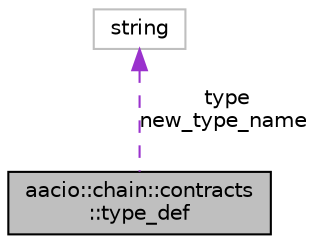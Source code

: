 digraph "aacio::chain::contracts::type_def"
{
  edge [fontname="Helvetica",fontsize="10",labelfontname="Helvetica",labelfontsize="10"];
  node [fontname="Helvetica",fontsize="10",shape=record];
  Node1 [label="aacio::chain::contracts\l::type_def",height=0.2,width=0.4,color="black", fillcolor="grey75", style="filled", fontcolor="black"];
  Node2 -> Node1 [dir="back",color="darkorchid3",fontsize="10",style="dashed",label=" type\nnew_type_name" ];
  Node2 [label="string",height=0.2,width=0.4,color="grey75", fillcolor="white", style="filled"];
}
